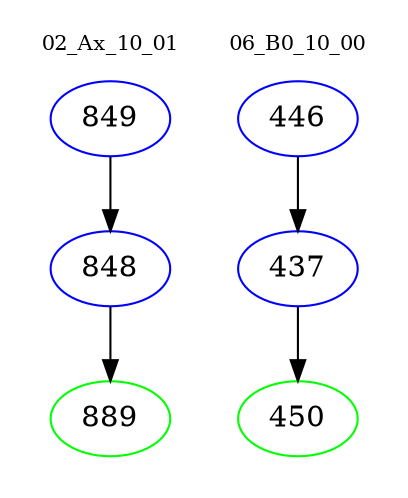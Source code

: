 digraph{
subgraph cluster_0 {
color = white
label = "02_Ax_10_01";
fontsize=10;
T0_849 [label="849", color="blue"]
T0_849 -> T0_848 [color="black"]
T0_848 [label="848", color="blue"]
T0_848 -> T0_889 [color="black"]
T0_889 [label="889", color="green"]
}
subgraph cluster_1 {
color = white
label = "06_B0_10_00";
fontsize=10;
T1_446 [label="446", color="blue"]
T1_446 -> T1_437 [color="black"]
T1_437 [label="437", color="blue"]
T1_437 -> T1_450 [color="black"]
T1_450 [label="450", color="green"]
}
}
